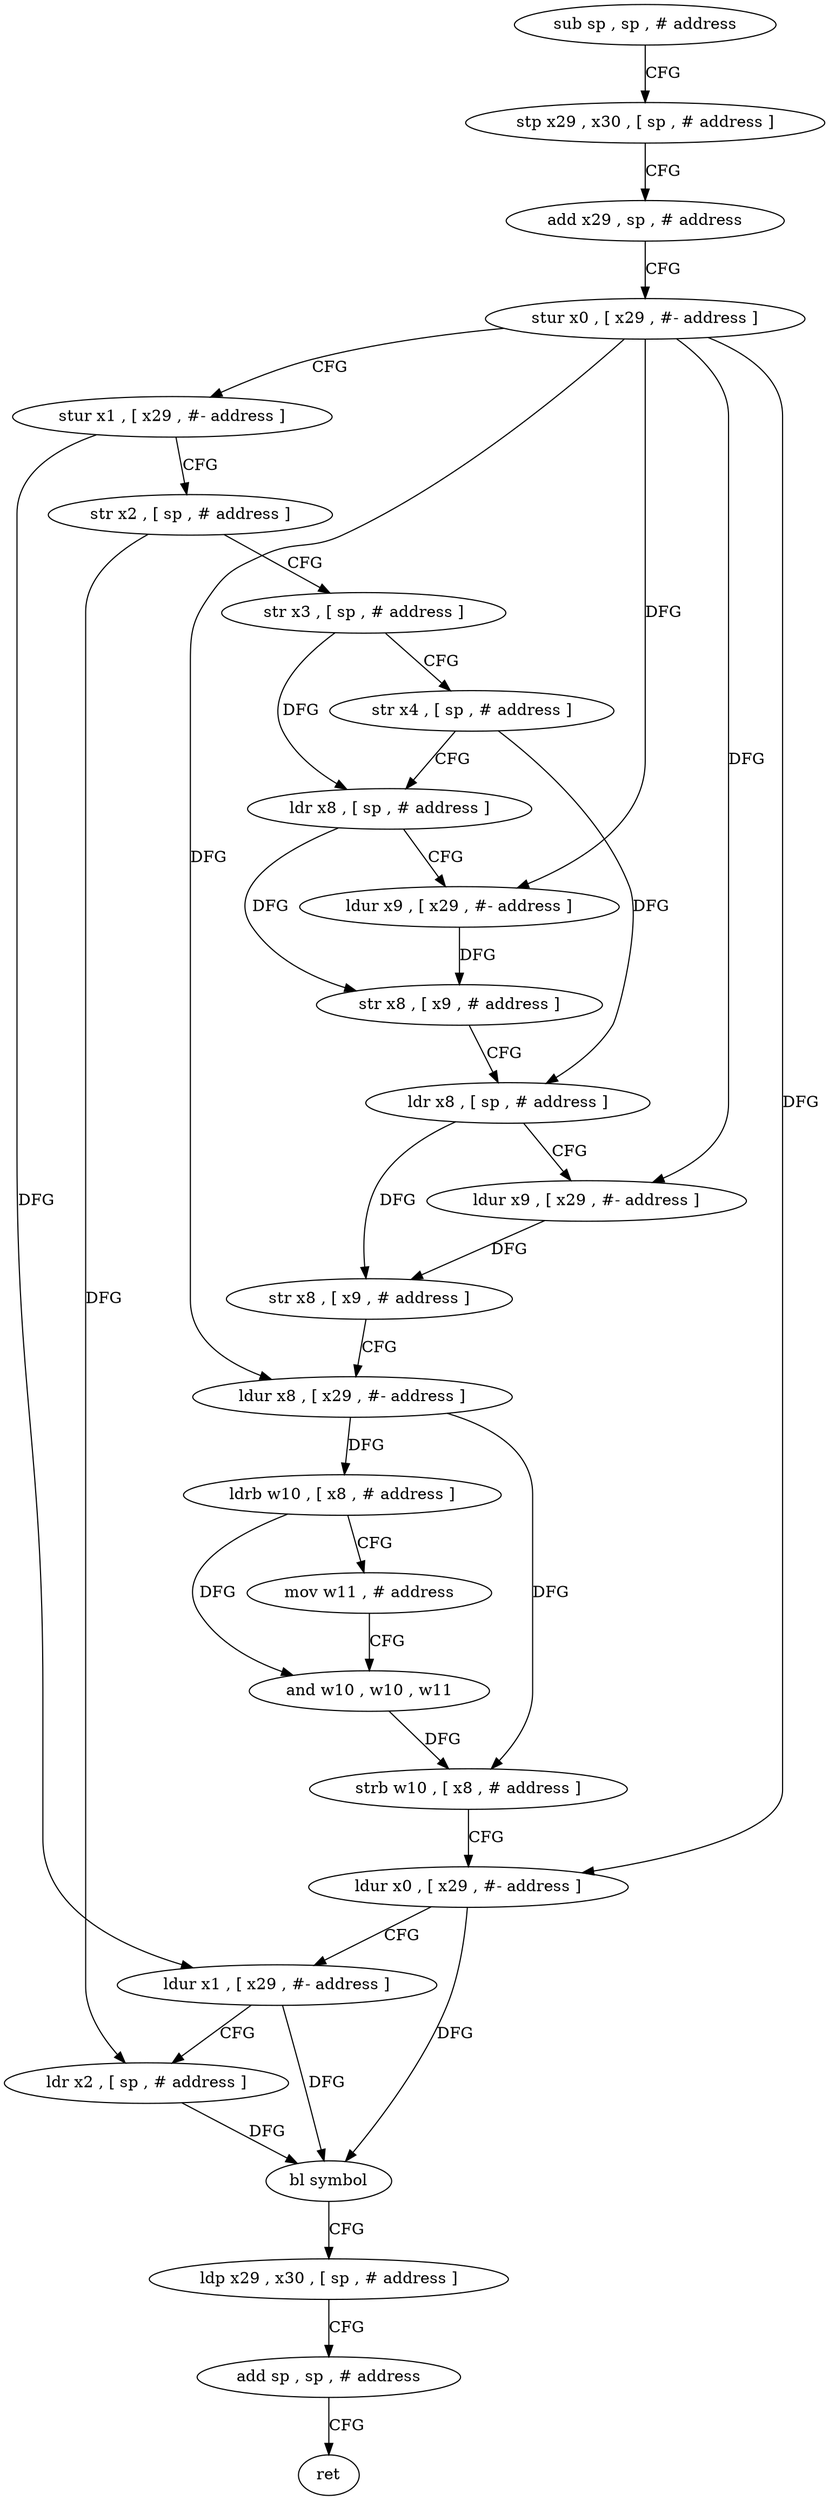 digraph "func" {
"4307620" [label = "sub sp , sp , # address" ]
"4307624" [label = "stp x29 , x30 , [ sp , # address ]" ]
"4307628" [label = "add x29 , sp , # address" ]
"4307632" [label = "stur x0 , [ x29 , #- address ]" ]
"4307636" [label = "stur x1 , [ x29 , #- address ]" ]
"4307640" [label = "str x2 , [ sp , # address ]" ]
"4307644" [label = "str x3 , [ sp , # address ]" ]
"4307648" [label = "str x4 , [ sp , # address ]" ]
"4307652" [label = "ldr x8 , [ sp , # address ]" ]
"4307656" [label = "ldur x9 , [ x29 , #- address ]" ]
"4307660" [label = "str x8 , [ x9 , # address ]" ]
"4307664" [label = "ldr x8 , [ sp , # address ]" ]
"4307668" [label = "ldur x9 , [ x29 , #- address ]" ]
"4307672" [label = "str x8 , [ x9 , # address ]" ]
"4307676" [label = "ldur x8 , [ x29 , #- address ]" ]
"4307680" [label = "ldrb w10 , [ x8 , # address ]" ]
"4307684" [label = "mov w11 , # address" ]
"4307688" [label = "and w10 , w10 , w11" ]
"4307692" [label = "strb w10 , [ x8 , # address ]" ]
"4307696" [label = "ldur x0 , [ x29 , #- address ]" ]
"4307700" [label = "ldur x1 , [ x29 , #- address ]" ]
"4307704" [label = "ldr x2 , [ sp , # address ]" ]
"4307708" [label = "bl symbol" ]
"4307712" [label = "ldp x29 , x30 , [ sp , # address ]" ]
"4307716" [label = "add sp , sp , # address" ]
"4307720" [label = "ret" ]
"4307620" -> "4307624" [ label = "CFG" ]
"4307624" -> "4307628" [ label = "CFG" ]
"4307628" -> "4307632" [ label = "CFG" ]
"4307632" -> "4307636" [ label = "CFG" ]
"4307632" -> "4307656" [ label = "DFG" ]
"4307632" -> "4307668" [ label = "DFG" ]
"4307632" -> "4307676" [ label = "DFG" ]
"4307632" -> "4307696" [ label = "DFG" ]
"4307636" -> "4307640" [ label = "CFG" ]
"4307636" -> "4307700" [ label = "DFG" ]
"4307640" -> "4307644" [ label = "CFG" ]
"4307640" -> "4307704" [ label = "DFG" ]
"4307644" -> "4307648" [ label = "CFG" ]
"4307644" -> "4307652" [ label = "DFG" ]
"4307648" -> "4307652" [ label = "CFG" ]
"4307648" -> "4307664" [ label = "DFG" ]
"4307652" -> "4307656" [ label = "CFG" ]
"4307652" -> "4307660" [ label = "DFG" ]
"4307656" -> "4307660" [ label = "DFG" ]
"4307660" -> "4307664" [ label = "CFG" ]
"4307664" -> "4307668" [ label = "CFG" ]
"4307664" -> "4307672" [ label = "DFG" ]
"4307668" -> "4307672" [ label = "DFG" ]
"4307672" -> "4307676" [ label = "CFG" ]
"4307676" -> "4307680" [ label = "DFG" ]
"4307676" -> "4307692" [ label = "DFG" ]
"4307680" -> "4307684" [ label = "CFG" ]
"4307680" -> "4307688" [ label = "DFG" ]
"4307684" -> "4307688" [ label = "CFG" ]
"4307688" -> "4307692" [ label = "DFG" ]
"4307692" -> "4307696" [ label = "CFG" ]
"4307696" -> "4307700" [ label = "CFG" ]
"4307696" -> "4307708" [ label = "DFG" ]
"4307700" -> "4307704" [ label = "CFG" ]
"4307700" -> "4307708" [ label = "DFG" ]
"4307704" -> "4307708" [ label = "DFG" ]
"4307708" -> "4307712" [ label = "CFG" ]
"4307712" -> "4307716" [ label = "CFG" ]
"4307716" -> "4307720" [ label = "CFG" ]
}
